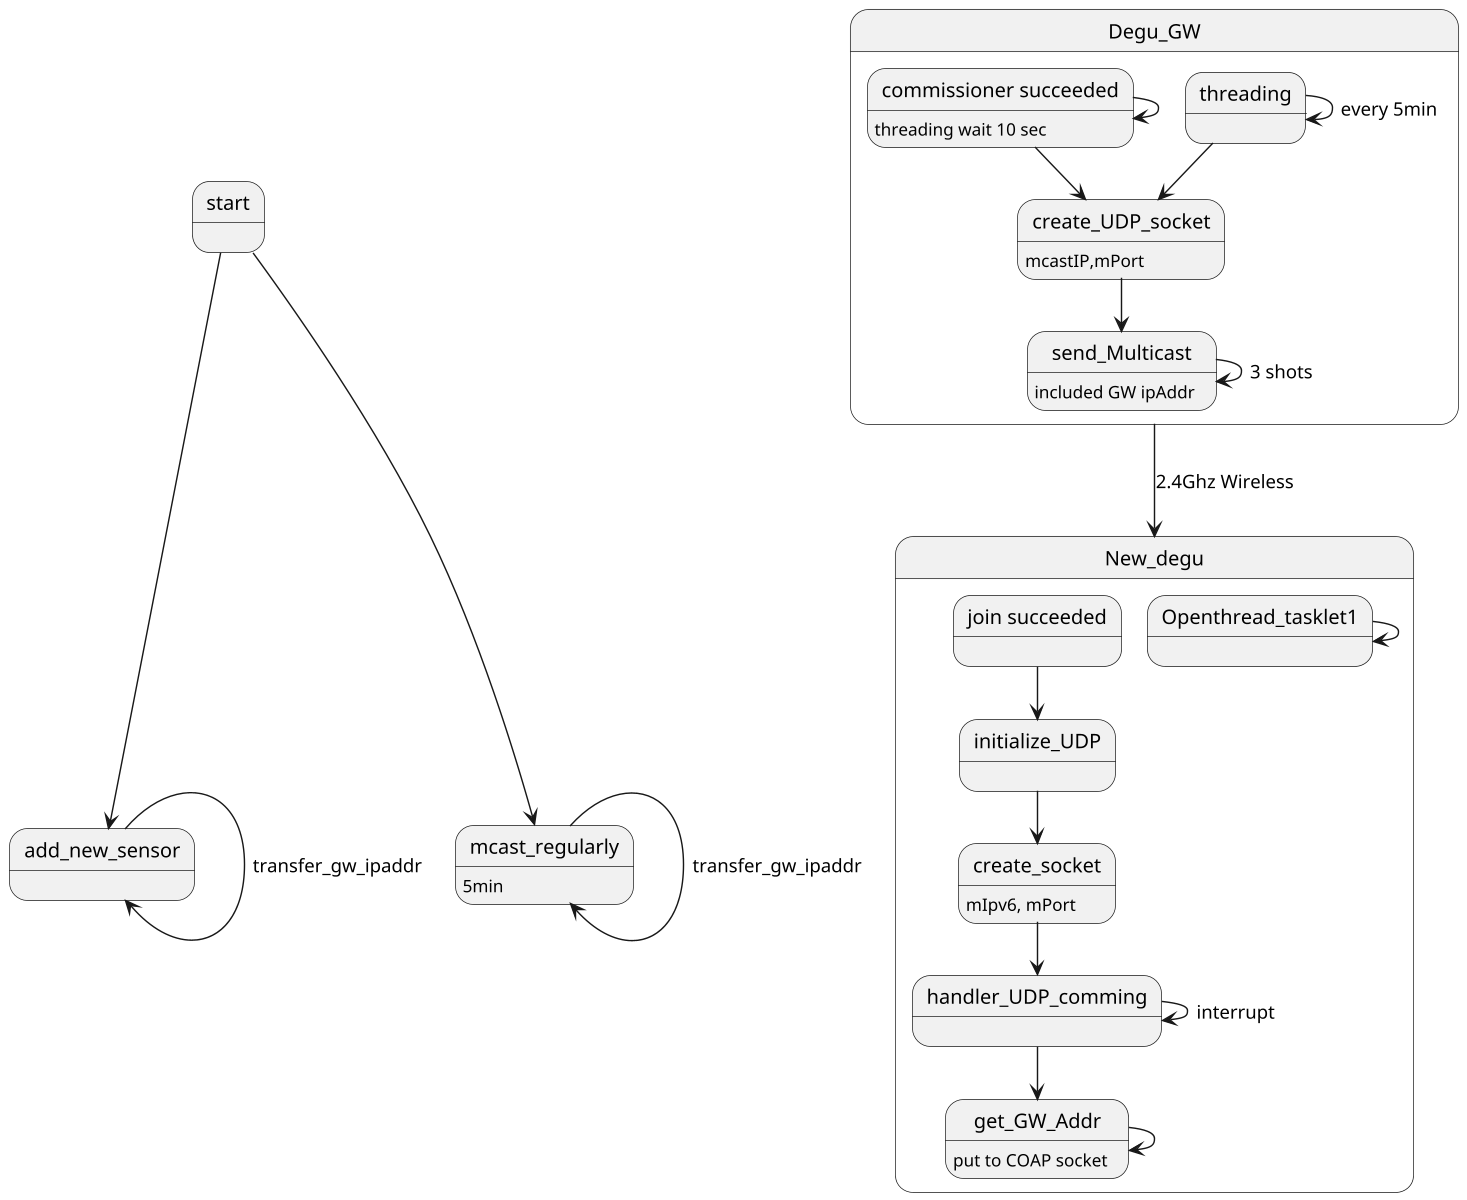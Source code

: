 @startuml
scale 2000 width
scale 1200 height

start --> add_new_sensor
start --> mcast_regularly
mcast_regularly : 5min
mcast_regularly --> mcast_regularly : transfer_gw_ipaddr
add_new_sensor --> add_new_sensor : transfer_gw_ipaddr
state Degu_GW {
  state "commissioner succeeded" as long1
  threading --> threading : every 5min
  long1 : threading wait 10 sec
  long1 --> long1
  long1--> create_UDP_socket

  threading --> create_UDP_socket
  create_UDP_socket : mcastIP,mPort
  create_UDP_socket --> send_Multicast
  send_Multicast : included GW ipAddr
  send_Multicast --> send_Multicast : 3 shots
}

left to right direction

Degu_GW --> New_degu : 2.4Ghz Wireless

top to bottom direction

state New_degu {
  state "join succeeded" as long2
  Openthread_tasklet1 --> Openthread_tasklet1
  long2 --> initialize_UDP
  initialize_UDP --> create_socket
  create_socket : mIpv6, mPort
  create_socket --> handler_UDP_comming
  handler_UDP_comming --> handler_UDP_comming : interrupt
  handler_UDP_comming --> get_GW_Addr
  get_GW_Addr : put to COAP socket
  get_GW_Addr --> get_GW_Addr
}
@enduml
